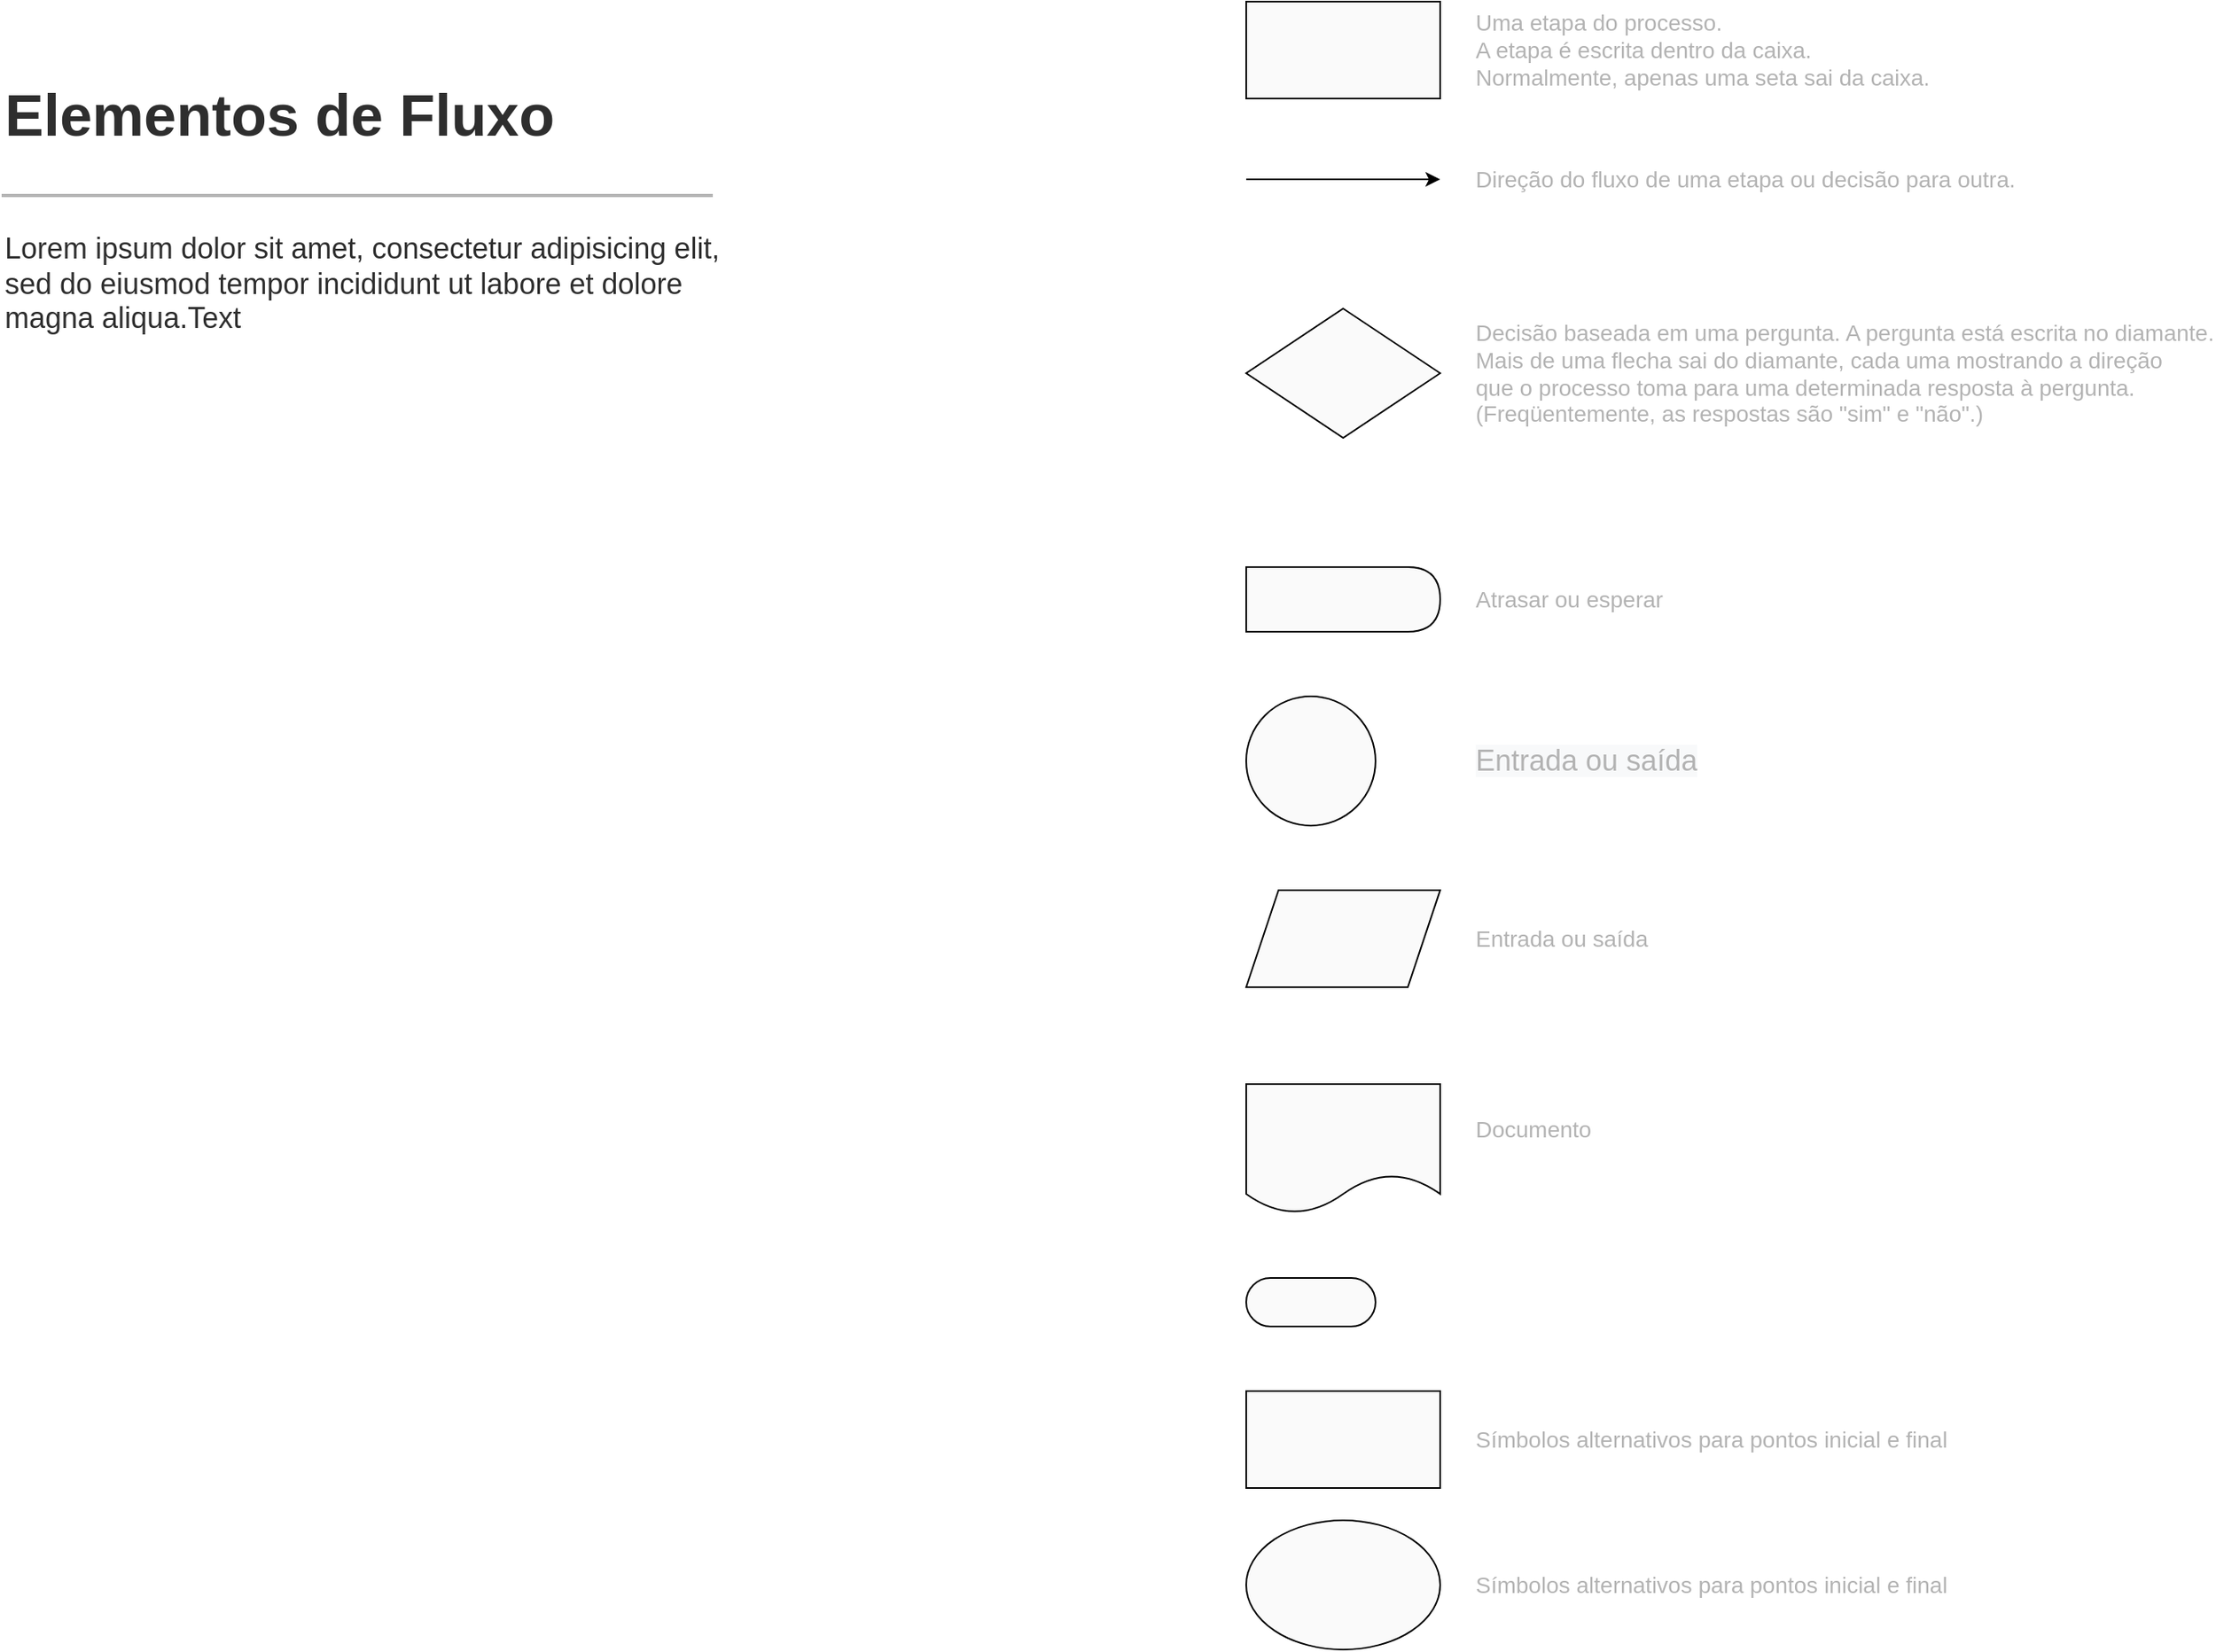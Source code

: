 <mxfile version="14.8.1" type="github" pages="3">
  <diagram id="C5RBs43oDa-KdzZeNtuy" name="Page-1">
    <mxGraphModel dx="2377" dy="1530" grid="1" gridSize="10" guides="1" tooltips="1" connect="1" arrows="1" fold="1" page="1" pageScale="1" pageWidth="1920" pageHeight="1200" math="0" shadow="0">
      <root>
        <mxCell id="WIyWlLk6GJQsqaUBKTNV-0" />
        <mxCell id="WIyWlLk6GJQsqaUBKTNV-1" parent="WIyWlLk6GJQsqaUBKTNV-0" />
        <mxCell id="Wcwl40-C7_O344_qzu6y-0" value="" style="endArrow=none;html=1;fontFamily=Helvetica;fontSize=18;strokeColor=#B3B3B3;strokeWidth=2;fontColor=#2E2E2E;" edge="1" parent="WIyWlLk6GJQsqaUBKTNV-1">
          <mxGeometry width="50" height="50" relative="1" as="geometry">
            <mxPoint x="560" y="210.0" as="sourcePoint" />
            <mxPoint x="120" y="210.0" as="targetPoint" />
          </mxGeometry>
        </mxCell>
        <mxCell id="Wcwl40-C7_O344_qzu6y-1" value="&lt;h1&gt;Elementos de Fluxo&lt;/h1&gt;" style="text;strokeColor=none;fillColor=none;align=left;verticalAlign=middle;rounded=0;fontSize=18;fontColor=#2E2E2E;html=1;autosize=1;" vertex="1" parent="WIyWlLk6GJQsqaUBKTNV-1">
          <mxGeometry x="120" y="120" width="360" height="80" as="geometry" />
        </mxCell>
        <mxCell id="Wcwl40-C7_O344_qzu6y-2" value="Lorem ipsum dolor sit amet, consectetur adipisicing elit, &lt;br&gt;sed do eiusmod tempor incididunt ut labore et dolore &lt;br&gt;magna aliqua.Text" style="text;html=1;strokeColor=none;fillColor=none;align=left;verticalAlign=middle;rounded=0;fontSize=18;fontColor=#2E2E2E;autosize=1;" vertex="1" parent="WIyWlLk6GJQsqaUBKTNV-1">
          <mxGeometry x="120" y="230" width="460" height="70" as="geometry" />
        </mxCell>
        <mxCell id="Wcwl40-C7_O344_qzu6y-3" value="&lt;span style=&quot;font-size: 14px&quot;&gt;&lt;font color=&quot;#b3b3b3&quot; style=&quot;line-height: 70%&quot;&gt;Uma etapa do processo.&lt;br&gt;A etapa é escrita dentro da caixa.&lt;br&gt;Normalmente, apenas uma seta sai da caixa.&lt;/font&gt;&lt;/span&gt;" style="rounded=0;html=1;fontSize=14;fillColor=#FAFAFA;gradientColor=none;align=left;verticalAlign=middle;spacingLeft=140;strokeColor=#000000;fontColor=#B3B3B3;" vertex="1" parent="WIyWlLk6GJQsqaUBKTNV-1">
          <mxGeometry x="890" y="90" width="120" height="60" as="geometry" />
        </mxCell>
        <mxCell id="Wcwl40-C7_O344_qzu6y-4" value="Direção do fluxo de uma etapa ou decisão para outra." style="html=1;fontFamily=Helvetica;fontSize=14;strokeColor=#000000;rounded=0;align=left;fillColor=#FAFAFA;spacingLeft=80;fontColor=#B3B3B3;" edge="1" parent="WIyWlLk6GJQsqaUBKTNV-1">
          <mxGeometry x="890" y="90" width="50" height="50" as="geometry">
            <mxPoint x="890.0" y="200.0" as="sourcePoint" />
            <mxPoint x="1010.0" y="200.0" as="targetPoint" />
          </mxGeometry>
        </mxCell>
        <mxCell id="Wcwl40-C7_O344_qzu6y-5" value="Decisão baseada em uma pergunta. A pergunta está escrita no diamante.&lt;br&gt;Mais de uma flecha sai do diamante, cada uma mostrando a direção &lt;br&gt;que o processo toma para uma determinada resposta à pergunta.&lt;br&gt;(Freqüentemente, as respostas são &quot;sim&quot; e &quot;não&quot;.)" style="rhombus;html=1;fontSize=14;fillColor=#FAFAFA;gradientColor=none;align=left;verticalAlign=middle;rounded=0;spacingLeft=140;fontColor=#B3B3B3;" vertex="1" parent="WIyWlLk6GJQsqaUBKTNV-1">
          <mxGeometry x="890" y="280" width="120" height="80" as="geometry" />
        </mxCell>
        <mxCell id="Wcwl40-C7_O344_qzu6y-6" value="Atrasar ou esperar" style="shape=delay;html=1;fontSize=14;fillColor=#FAFAFA;gradientColor=none;align=left;verticalAlign=middle;rounded=0;fontColor=#B3B3B3;spacingLeft=140;" vertex="1" parent="WIyWlLk6GJQsqaUBKTNV-1">
          <mxGeometry x="890" y="440" width="120" height="40" as="geometry" />
        </mxCell>
        <mxCell id="Wcwl40-C7_O344_qzu6y-7" value="&lt;meta charset=&quot;utf-8&quot;&gt;&lt;span style=&quot;color: rgb(179, 179, 179); font-family: helvetica; font-size: 18px; font-style: normal; font-weight: 400; letter-spacing: normal; text-align: left; text-indent: 0px; text-transform: none; word-spacing: 0px; background-color: rgb(248, 249, 250); display: inline; float: none;&quot;&gt;Entrada ou saída&lt;/span&gt;" style="shape=ellipse;html=1;whitespace=wrap;aspect=fixed;perimeter=ellipsePerimeter;fontSize=14;fillColor=#FAFAFA;gradientColor=none;align=left;verticalAlign=middle;rounded=0;fontColor=#B3B3B3;spacingLeft=140;" vertex="1" parent="WIyWlLk6GJQsqaUBKTNV-1">
          <mxGeometry x="890" y="520" width="80" height="80" as="geometry" />
        </mxCell>
        <mxCell id="Wcwl40-C7_O344_qzu6y-8" value="&lt;span style=&quot;font-weight: normal&quot;&gt;Entrada ou saída&lt;/span&gt;" style="shape=parallelogram;perimeter=parallelogramPerimeter;html=1;fixedSize=1;fontSize=14;fillColor=#FAFAFA;gradientColor=none;align=left;verticalAlign=middle;rounded=0;fontColor=#B3B3B3;spacingLeft=140;" vertex="1" parent="WIyWlLk6GJQsqaUBKTNV-1">
          <mxGeometry x="890" y="640" width="120" height="60" as="geometry" />
        </mxCell>
        <mxCell id="Wcwl40-C7_O344_qzu6y-9" value="&lt;span style=&quot;color: rgb(179 , 179 , 179)&quot;&gt;Documento&lt;/span&gt;" style="shape=document;whiteSpace=wrap;html=1;boundedLbl=1;fontSize=14;fillColor=#FAFAFA;gradientColor=none;align=left;verticalAlign=middle;rounded=0;fontColor=#B3B3B3;spacingLeft=140;" vertex="1" parent="WIyWlLk6GJQsqaUBKTNV-1">
          <mxGeometry x="890" y="760" width="120" height="80" as="geometry" />
        </mxCell>
        <mxCell id="Wcwl40-C7_O344_qzu6y-10" value="" style="html=1;dashed=0;whitespace=wrap;shape=mxgraph.dfd.start;fontSize=18;fillColor=#FAFAFA;gradientColor=none;align=left;verticalAlign=middle;" vertex="1" parent="WIyWlLk6GJQsqaUBKTNV-1">
          <mxGeometry x="890" y="880" width="80" height="30" as="geometry" />
        </mxCell>
        <mxCell id="Wcwl40-C7_O344_qzu6y-11" value="Símbolos alternativos para pontos inicial e final" style="rounded=0;html=1;fontSize=14;fillColor=#FAFAFA;gradientColor=none;align=left;verticalAlign=middle;fontColor=#B3B3B3;spacingLeft=140;" vertex="1" parent="WIyWlLk6GJQsqaUBKTNV-1">
          <mxGeometry x="890" y="950" width="120" height="60" as="geometry" />
        </mxCell>
        <mxCell id="Wcwl40-C7_O344_qzu6y-12" value="Símbolos alternativos para pontos inicial e final" style="ellipse;html=1;fontSize=14;fillColor=#FAFAFA;gradientColor=none;align=left;verticalAlign=middle;rounded=0;fontColor=#B3B3B3;spacingLeft=140;" vertex="1" parent="WIyWlLk6GJQsqaUBKTNV-1">
          <mxGeometry x="890" y="1030" width="120" height="80" as="geometry" />
        </mxCell>
      </root>
    </mxGraphModel>
  </diagram>
  <diagram id="vr7KJHdVnsKD3P9J-1lZ" name="Page-2">
    <mxGraphModel dx="2377" dy="1530" grid="1" gridSize="10" guides="1" tooltips="1" connect="1" arrows="1" fold="1" page="1" pageScale="1" pageWidth="1920" pageHeight="1200" math="0" shadow="0">
      <root>
        <mxCell id="W4BQk0_Bj1ws9zhu0F38-0" />
        <mxCell id="W4BQk0_Bj1ws9zhu0F38-1" parent="W4BQk0_Bj1ws9zhu0F38-0" />
        <mxCell id="W4BQk0_Bj1ws9zhu0F38-2" value="&lt;span style=&quot;font-size: 14px&quot;&gt;&lt;font color=&quot;#b3b3b3&quot; style=&quot;line-height: 70%&quot;&gt;Uma etapa do processo.&lt;br&gt;A etapa é escrita dentro da caixa.&lt;br&gt;Normalmente, apenas uma seta sai da caixa.&lt;/font&gt;&lt;/span&gt;" style="rounded=0;html=1;fontSize=14;fillColor=#FAFAFA;gradientColor=none;align=left;verticalAlign=middle;spacingLeft=140;strokeColor=#000000;fontColor=#B3B3B3;" vertex="1" parent="W4BQk0_Bj1ws9zhu0F38-1">
          <mxGeometry x="300" y="190" width="120" height="60" as="geometry" />
        </mxCell>
        <mxCell id="W4BQk0_Bj1ws9zhu0F38-3" value="Direção do fluxo de uma etapa ou decisão para outra." style="html=1;fontFamily=Helvetica;fontSize=14;strokeColor=#000000;rounded=0;align=left;fillColor=#FAFAFA;spacingLeft=80;fontColor=#B3B3B3;" edge="1" parent="W4BQk0_Bj1ws9zhu0F38-1">
          <mxGeometry x="300" y="190" width="50" height="50" as="geometry">
            <mxPoint x="300.0" y="300" as="sourcePoint" />
            <mxPoint x="420.0" y="300" as="targetPoint" />
          </mxGeometry>
        </mxCell>
        <mxCell id="W4BQk0_Bj1ws9zhu0F38-4" value="Decisão baseada em uma pergunta. A pergunta está escrita no diamante.&lt;br&gt;Mais de uma flecha sai do diamante, cada uma mostrando a direção &lt;br&gt;que o processo toma para uma determinada resposta à pergunta.&lt;br&gt;(Freqüentemente, as respostas são &quot;sim&quot; e &quot;não&quot;.)" style="rhombus;html=1;fontSize=14;fillColor=#FAFAFA;gradientColor=none;align=left;verticalAlign=middle;rounded=0;spacingLeft=140;fontColor=#B3B3B3;" vertex="1" parent="W4BQk0_Bj1ws9zhu0F38-1">
          <mxGeometry x="300" y="380" width="120" height="80" as="geometry" />
        </mxCell>
        <mxCell id="W4BQk0_Bj1ws9zhu0F38-5" value="Atrasar ou esperar" style="shape=delay;html=1;fontSize=14;fillColor=#FAFAFA;gradientColor=none;align=left;verticalAlign=middle;rounded=0;fontColor=#B3B3B3;spacingLeft=140;" vertex="1" parent="W4BQk0_Bj1ws9zhu0F38-1">
          <mxGeometry x="300" y="540" width="120" height="40" as="geometry" />
        </mxCell>
        <mxCell id="W4BQk0_Bj1ws9zhu0F38-6" value="&lt;meta charset=&quot;utf-8&quot;&gt;&lt;span style=&quot;color: rgb(179, 179, 179); font-family: helvetica; font-size: 18px; font-style: normal; font-weight: 400; letter-spacing: normal; text-align: left; text-indent: 0px; text-transform: none; word-spacing: 0px; background-color: rgb(248, 249, 250); display: inline; float: none;&quot;&gt;Entrada ou saída&lt;/span&gt;" style="shape=ellipse;html=1;whitespace=wrap;aspect=fixed;perimeter=ellipsePerimeter;fontSize=14;fillColor=#FAFAFA;gradientColor=none;align=left;verticalAlign=middle;rounded=0;fontColor=#B3B3B3;spacingLeft=140;" vertex="1" parent="W4BQk0_Bj1ws9zhu0F38-1">
          <mxGeometry x="300" y="620" width="80" height="80" as="geometry" />
        </mxCell>
        <mxCell id="W4BQk0_Bj1ws9zhu0F38-7" value="&lt;span style=&quot;font-weight: normal&quot;&gt;Entrada ou saída&lt;/span&gt;" style="shape=parallelogram;perimeter=parallelogramPerimeter;html=1;fixedSize=1;fontSize=14;fillColor=#FAFAFA;gradientColor=none;align=left;verticalAlign=middle;rounded=0;fontColor=#B3B3B3;spacingLeft=140;" vertex="1" parent="W4BQk0_Bj1ws9zhu0F38-1">
          <mxGeometry x="300" y="740" width="120" height="60" as="geometry" />
        </mxCell>
        <mxCell id="W4BQk0_Bj1ws9zhu0F38-8" value="&lt;span style=&quot;color: rgb(179 , 179 , 179)&quot;&gt;Documento&lt;/span&gt;" style="shape=document;whiteSpace=wrap;html=1;boundedLbl=1;fontSize=14;fillColor=#FAFAFA;gradientColor=none;align=left;verticalAlign=middle;rounded=0;fontColor=#B3B3B3;spacingLeft=140;" vertex="1" parent="W4BQk0_Bj1ws9zhu0F38-1">
          <mxGeometry x="300" y="860" width="120" height="80" as="geometry" />
        </mxCell>
        <mxCell id="W4BQk0_Bj1ws9zhu0F38-9" value="" style="html=1;dashed=0;whitespace=wrap;shape=mxgraph.dfd.start;fontSize=18;fillColor=#FAFAFA;gradientColor=none;align=left;verticalAlign=middle;" vertex="1" parent="W4BQk0_Bj1ws9zhu0F38-1">
          <mxGeometry x="1360" y="160" width="80" height="30" as="geometry" />
        </mxCell>
        <mxCell id="W4BQk0_Bj1ws9zhu0F38-10" value="Símbolos alternativos para pontos inicial e final" style="rounded=0;html=1;fontSize=14;fillColor=#FAFAFA;gradientColor=none;align=left;verticalAlign=middle;fontColor=#B3B3B3;spacingLeft=140;" vertex="1" parent="W4BQk0_Bj1ws9zhu0F38-1">
          <mxGeometry x="1360" y="230" width="120" height="60" as="geometry" />
        </mxCell>
        <mxCell id="W4BQk0_Bj1ws9zhu0F38-11" value="Símbolos alternativos para pontos inicial e final" style="ellipse;html=1;fontSize=14;fillColor=#FAFAFA;gradientColor=none;align=left;verticalAlign=middle;rounded=0;fontColor=#B3B3B3;spacingLeft=140;" vertex="1" parent="W4BQk0_Bj1ws9zhu0F38-1">
          <mxGeometry x="1360" y="310" width="120" height="80" as="geometry" />
        </mxCell>
      </root>
    </mxGraphModel>
  </diagram>
  <diagram id="RCX8UjMyPUyR1wqOm1Pj" name="Page-3">
    <mxGraphModel dx="1678" dy="1080" grid="1" gridSize="10" guides="1" tooltips="1" connect="1" arrows="1" fold="1" page="1" pageScale="1" pageWidth="1920" pageHeight="1200" math="0" shadow="0">
      <root>
        <mxCell id="CYVsankMXV-RMAmFOc-R-0" />
        <mxCell id="CYVsankMXV-RMAmFOc-R-1" parent="CYVsankMXV-RMAmFOc-R-0" />
        <mxCell id="CYVsankMXV-RMAmFOc-R-2" value="" style="endArrow=none;html=1;fontFamily=Helvetica;fontSize=18;strokeColor=#B3B3B3;strokeWidth=2;fontColor=#2E2E2E;" edge="1" parent="CYVsankMXV-RMAmFOc-R-1">
          <mxGeometry width="50" height="50" relative="1" as="geometry">
            <mxPoint x="560" y="210" as="sourcePoint" />
            <mxPoint x="120" y="210.0" as="targetPoint" />
          </mxGeometry>
        </mxCell>
        <mxCell id="CYVsankMXV-RMAmFOc-R-3" value="&lt;h1&gt;Elementos de Fluxo&lt;/h1&gt;" style="text;strokeColor=none;fillColor=none;align=left;verticalAlign=middle;rounded=0;fontSize=18;fontColor=#2E2E2E;html=1;autosize=1;" vertex="1" parent="CYVsankMXV-RMAmFOc-R-1">
          <mxGeometry x="120" y="120" width="360" height="80" as="geometry" />
        </mxCell>
        <mxCell id="CYVsankMXV-RMAmFOc-R-4" value="Lorem ipsum dolor sit amet, consectetur adipisicing&amp;nbsp;&lt;br&gt;elit." style="text;html=1;strokeColor=none;fillColor=none;align=left;verticalAlign=middle;rounded=0;fontSize=18;fontColor=#2E2E2E;autosize=1;" vertex="1" parent="CYVsankMXV-RMAmFOc-R-1">
          <mxGeometry x="130" y="240" width="430" height="50" as="geometry" />
        </mxCell>
      </root>
    </mxGraphModel>
  </diagram>
</mxfile>
